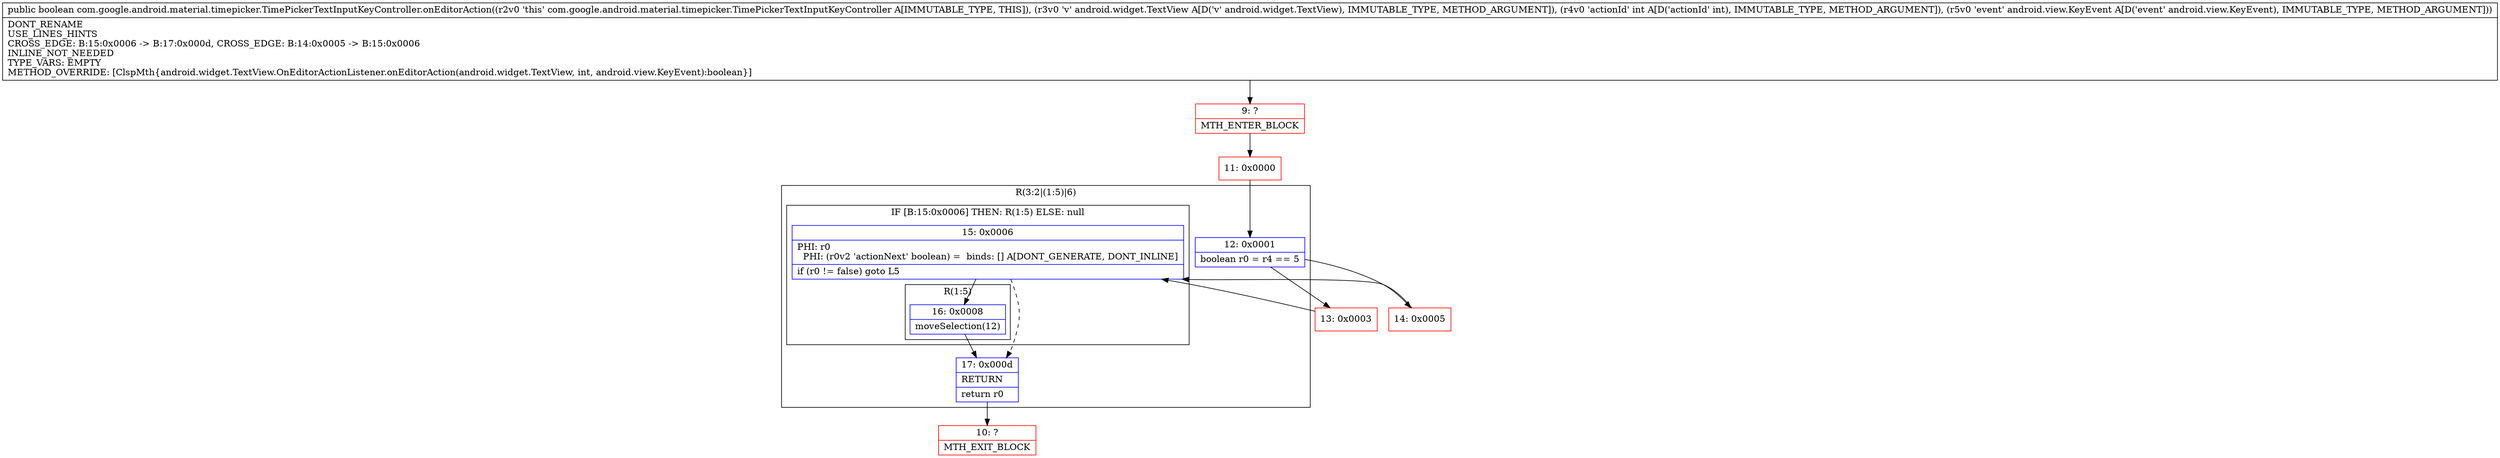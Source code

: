 digraph "CFG forcom.google.android.material.timepicker.TimePickerTextInputKeyController.onEditorAction(Landroid\/widget\/TextView;ILandroid\/view\/KeyEvent;)Z" {
subgraph cluster_Region_608476201 {
label = "R(3:2|(1:5)|6)";
node [shape=record,color=blue];
Node_12 [shape=record,label="{12\:\ 0x0001|boolean r0 = r4 == 5\l}"];
subgraph cluster_IfRegion_1896499120 {
label = "IF [B:15:0x0006] THEN: R(1:5) ELSE: null";
node [shape=record,color=blue];
Node_15 [shape=record,label="{15\:\ 0x0006|PHI: r0 \l  PHI: (r0v2 'actionNext' boolean) =  binds: [] A[DONT_GENERATE, DONT_INLINE]\l|if (r0 != false) goto L5\l}"];
subgraph cluster_Region_921359706 {
label = "R(1:5)";
node [shape=record,color=blue];
Node_16 [shape=record,label="{16\:\ 0x0008|moveSelection(12)\l}"];
}
}
Node_17 [shape=record,label="{17\:\ 0x000d|RETURN\l|return r0\l}"];
}
Node_9 [shape=record,color=red,label="{9\:\ ?|MTH_ENTER_BLOCK\l}"];
Node_11 [shape=record,color=red,label="{11\:\ 0x0000}"];
Node_13 [shape=record,color=red,label="{13\:\ 0x0003}"];
Node_10 [shape=record,color=red,label="{10\:\ ?|MTH_EXIT_BLOCK\l}"];
Node_14 [shape=record,color=red,label="{14\:\ 0x0005}"];
MethodNode[shape=record,label="{public boolean com.google.android.material.timepicker.TimePickerTextInputKeyController.onEditorAction((r2v0 'this' com.google.android.material.timepicker.TimePickerTextInputKeyController A[IMMUTABLE_TYPE, THIS]), (r3v0 'v' android.widget.TextView A[D('v' android.widget.TextView), IMMUTABLE_TYPE, METHOD_ARGUMENT]), (r4v0 'actionId' int A[D('actionId' int), IMMUTABLE_TYPE, METHOD_ARGUMENT]), (r5v0 'event' android.view.KeyEvent A[D('event' android.view.KeyEvent), IMMUTABLE_TYPE, METHOD_ARGUMENT]))  | DONT_RENAME\lUSE_LINES_HINTS\lCROSS_EDGE: B:15:0x0006 \-\> B:17:0x000d, CROSS_EDGE: B:14:0x0005 \-\> B:15:0x0006\lINLINE_NOT_NEEDED\lTYPE_VARS: EMPTY\lMETHOD_OVERRIDE: [ClspMth\{android.widget.TextView.OnEditorActionListener.onEditorAction(android.widget.TextView, int, android.view.KeyEvent):boolean\}]\l}"];
MethodNode -> Node_9;Node_12 -> Node_13;
Node_12 -> Node_14;
Node_15 -> Node_16;
Node_15 -> Node_17[style=dashed];
Node_16 -> Node_17;
Node_17 -> Node_10;
Node_9 -> Node_11;
Node_11 -> Node_12;
Node_13 -> Node_15;
Node_14 -> Node_15;
}


